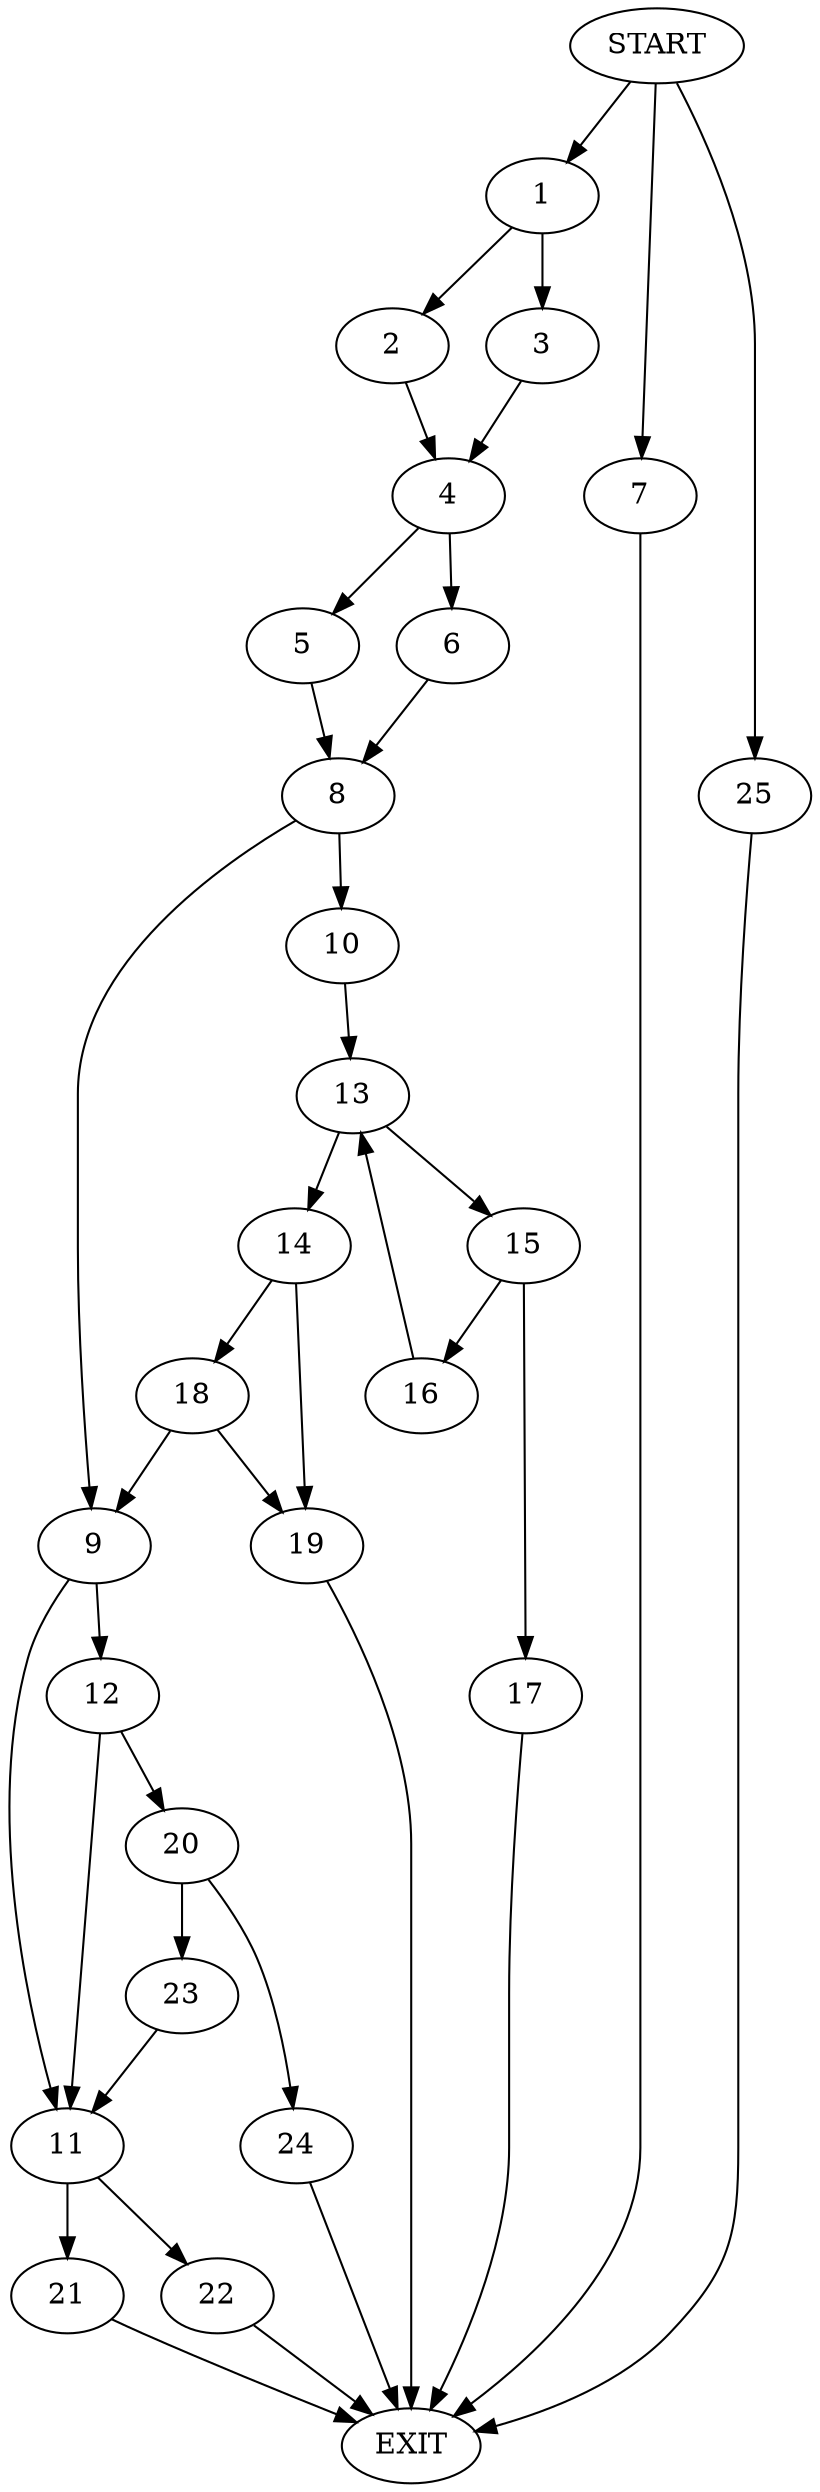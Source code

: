 digraph {
0 [label="START"]
26 [label="EXIT"]
0 -> 1
1 -> 2
1 -> 3
2 -> 4
3 -> 4
4 -> 5
4 -> 6
0 -> 7
7 -> 26
6 -> 8
5 -> 8
8 -> 9
8 -> 10
9 -> 11
9 -> 12
10 -> 13
13 -> 14
13 -> 15
15 -> 16
15 -> 17
14 -> 18
14 -> 19
16 -> 13
17 -> 26
18 -> 9
18 -> 19
19 -> 26
12 -> 20
12 -> 11
11 -> 21
11 -> 22
20 -> 23
20 -> 24
23 -> 11
24 -> 26
0 -> 25
25 -> 26
22 -> 26
21 -> 26
}
